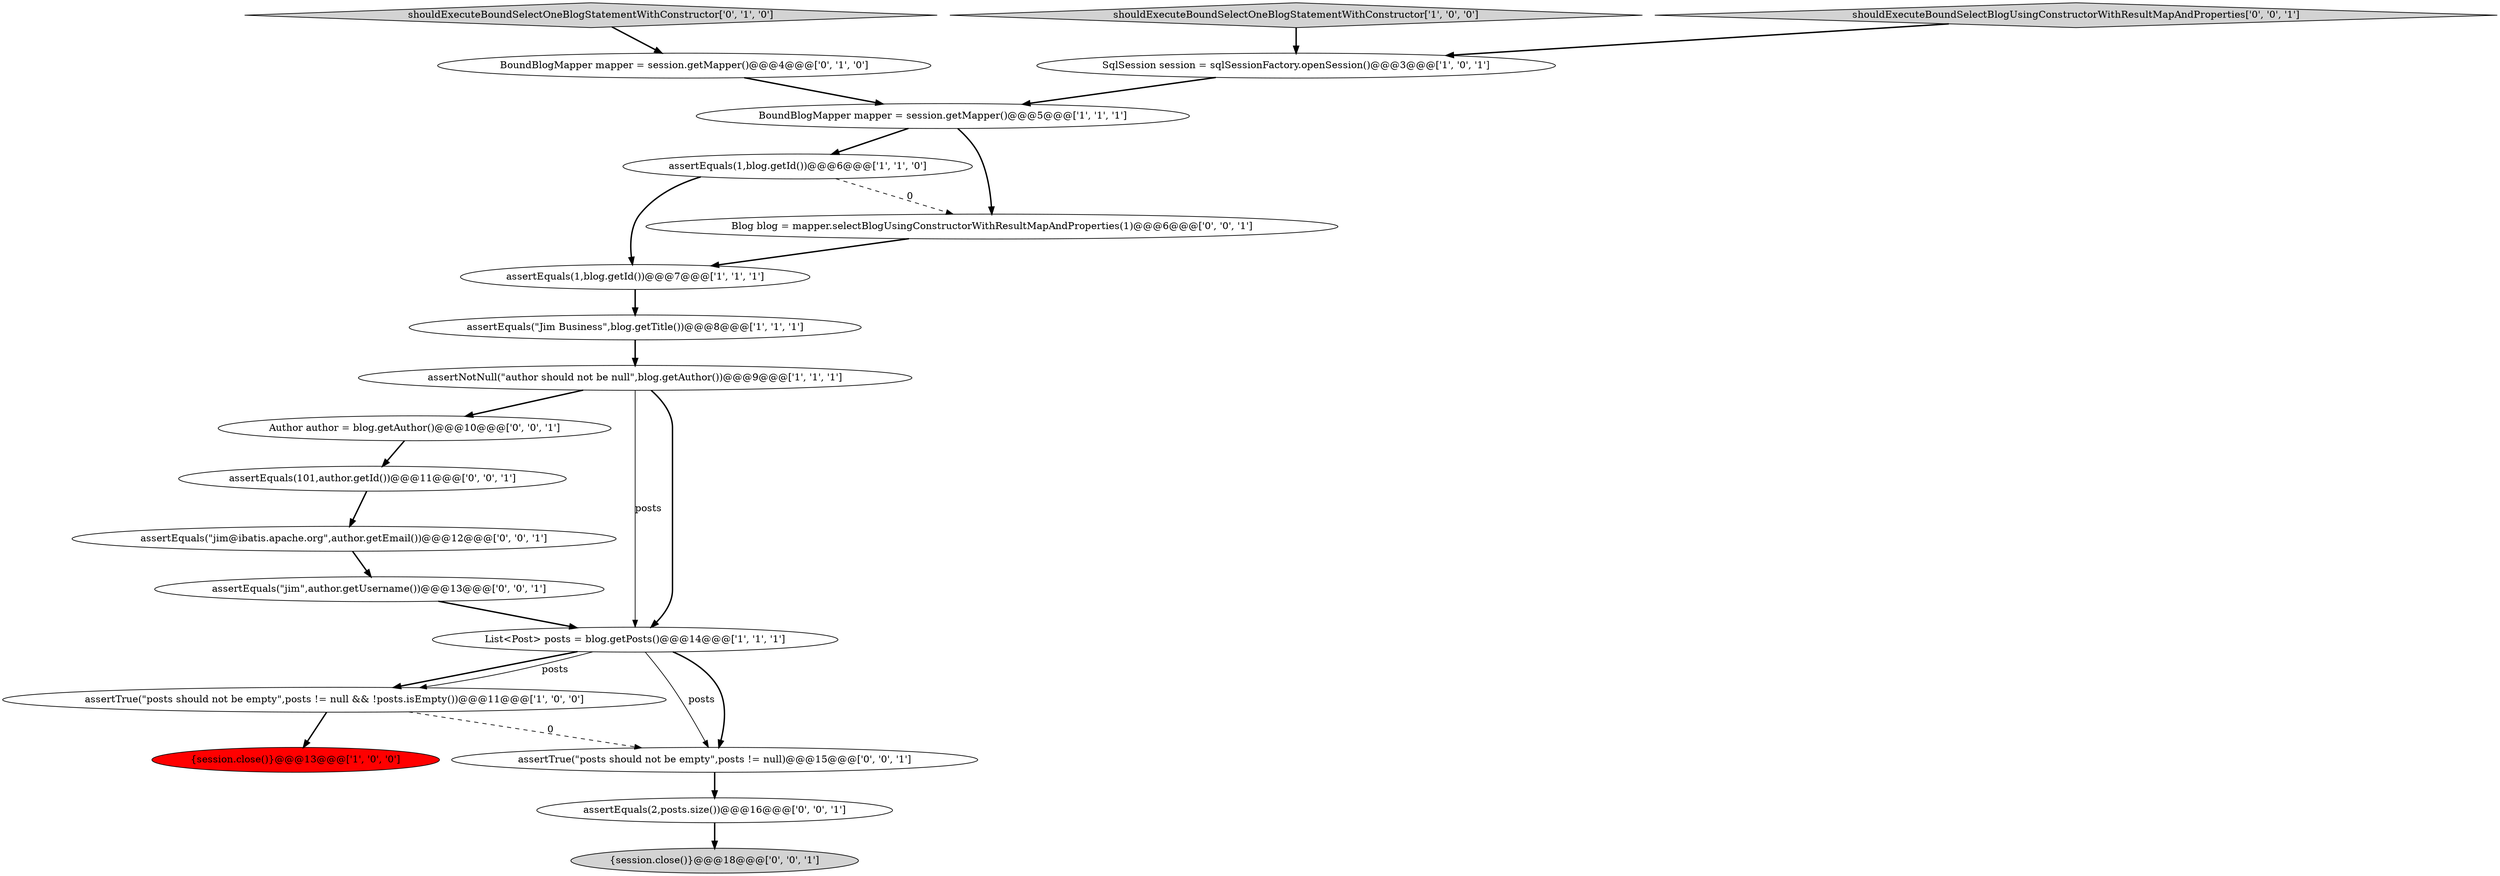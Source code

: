 digraph {
3 [style = filled, label = "{session.close()}@@@13@@@['1', '0', '0']", fillcolor = red, shape = ellipse image = "AAA1AAABBB1BBB"];
14 [style = filled, label = "assertEquals(2,posts.size())@@@16@@@['0', '0', '1']", fillcolor = white, shape = ellipse image = "AAA0AAABBB3BBB"];
11 [style = filled, label = "shouldExecuteBoundSelectOneBlogStatementWithConstructor['0', '1', '0']", fillcolor = lightgray, shape = diamond image = "AAA0AAABBB2BBB"];
6 [style = filled, label = "assertEquals(1,blog.getId())@@@7@@@['1', '1', '1']", fillcolor = white, shape = ellipse image = "AAA0AAABBB1BBB"];
15 [style = filled, label = "assertEquals(101,author.getId())@@@11@@@['0', '0', '1']", fillcolor = white, shape = ellipse image = "AAA0AAABBB3BBB"];
10 [style = filled, label = "BoundBlogMapper mapper = session.getMapper()@@@4@@@['0', '1', '0']", fillcolor = white, shape = ellipse image = "AAA0AAABBB2BBB"];
9 [style = filled, label = "assertTrue(\"posts should not be empty\",posts != null && !posts.isEmpty())@@@11@@@['1', '0', '0']", fillcolor = white, shape = ellipse image = "AAA0AAABBB1BBB"];
4 [style = filled, label = "shouldExecuteBoundSelectOneBlogStatementWithConstructor['1', '0', '0']", fillcolor = lightgray, shape = diamond image = "AAA0AAABBB1BBB"];
1 [style = filled, label = "assertEquals(\"Jim Business\",blog.getTitle())@@@8@@@['1', '1', '1']", fillcolor = white, shape = ellipse image = "AAA0AAABBB1BBB"];
17 [style = filled, label = "assertEquals(\"jim@ibatis.apache.org\",author.getEmail())@@@12@@@['0', '0', '1']", fillcolor = white, shape = ellipse image = "AAA0AAABBB3BBB"];
12 [style = filled, label = "Author author = blog.getAuthor()@@@10@@@['0', '0', '1']", fillcolor = white, shape = ellipse image = "AAA0AAABBB3BBB"];
5 [style = filled, label = "assertEquals(1,blog.getId())@@@6@@@['1', '1', '0']", fillcolor = white, shape = ellipse image = "AAA0AAABBB1BBB"];
19 [style = filled, label = "Blog blog = mapper.selectBlogUsingConstructorWithResultMapAndProperties(1)@@@6@@@['0', '0', '1']", fillcolor = white, shape = ellipse image = "AAA0AAABBB3BBB"];
13 [style = filled, label = "{session.close()}@@@18@@@['0', '0', '1']", fillcolor = lightgray, shape = ellipse image = "AAA0AAABBB3BBB"];
0 [style = filled, label = "SqlSession session = sqlSessionFactory.openSession()@@@3@@@['1', '0', '1']", fillcolor = white, shape = ellipse image = "AAA0AAABBB1BBB"];
16 [style = filled, label = "assertEquals(\"jim\",author.getUsername())@@@13@@@['0', '0', '1']", fillcolor = white, shape = ellipse image = "AAA0AAABBB3BBB"];
7 [style = filled, label = "List<Post> posts = blog.getPosts()@@@14@@@['1', '1', '1']", fillcolor = white, shape = ellipse image = "AAA0AAABBB1BBB"];
8 [style = filled, label = "BoundBlogMapper mapper = session.getMapper()@@@5@@@['1', '1', '1']", fillcolor = white, shape = ellipse image = "AAA0AAABBB1BBB"];
2 [style = filled, label = "assertNotNull(\"author should not be null\",blog.getAuthor())@@@9@@@['1', '1', '1']", fillcolor = white, shape = ellipse image = "AAA0AAABBB1BBB"];
20 [style = filled, label = "assertTrue(\"posts should not be empty\",posts != null)@@@15@@@['0', '0', '1']", fillcolor = white, shape = ellipse image = "AAA0AAABBB3BBB"];
18 [style = filled, label = "shouldExecuteBoundSelectBlogUsingConstructorWithResultMapAndProperties['0', '0', '1']", fillcolor = lightgray, shape = diamond image = "AAA0AAABBB3BBB"];
9->20 [style = dashed, label="0"];
8->19 [style = bold, label=""];
7->20 [style = solid, label="posts"];
12->15 [style = bold, label=""];
16->7 [style = bold, label=""];
20->14 [style = bold, label=""];
7->20 [style = bold, label=""];
19->6 [style = bold, label=""];
2->12 [style = bold, label=""];
4->0 [style = bold, label=""];
7->9 [style = bold, label=""];
6->1 [style = bold, label=""];
15->17 [style = bold, label=""];
5->6 [style = bold, label=""];
8->5 [style = bold, label=""];
10->8 [style = bold, label=""];
11->10 [style = bold, label=""];
2->7 [style = solid, label="posts"];
0->8 [style = bold, label=""];
7->9 [style = solid, label="posts"];
9->3 [style = bold, label=""];
1->2 [style = bold, label=""];
2->7 [style = bold, label=""];
14->13 [style = bold, label=""];
5->19 [style = dashed, label="0"];
18->0 [style = bold, label=""];
17->16 [style = bold, label=""];
}
